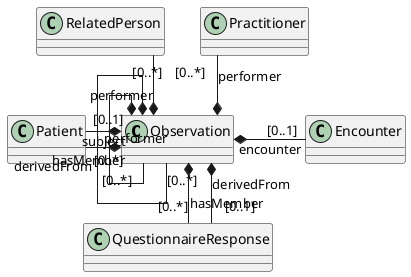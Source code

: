 @startuml
' ========================================
' start: configuration
' ========================================

skinparam linetype ortho

' ========================================
' end: configuration
' ========================================

' ========================================
' start: definition of entities/classes
' ========================================



' ========================================
' end: definition of entities/classes
' ========================================

' ========================================
' start: definition of associations
' ========================================

Observation *-l- "[0..1]" Patient : subject
Observation *-r- "[0..1]" Encounter : encounter
Observation *-u- "[0..*]" Practitioner : performer
Observation *-u- "[0..*]" Patient : performer
Observation *-u- "[0..*]" RelatedPerson : performer
Observation *-- "[0..*]" Observation : hasMember
Observation *-d- "[0..*]" QuestionnaireResponse : hasMember
Observation *-- "[0..*]" Observation : derivedFrom
Observation *-d- "[0..1]" QuestionnaireResponse : derivedFrom

' ========================================
' end: definition of associations
' ========================================
@enduml
